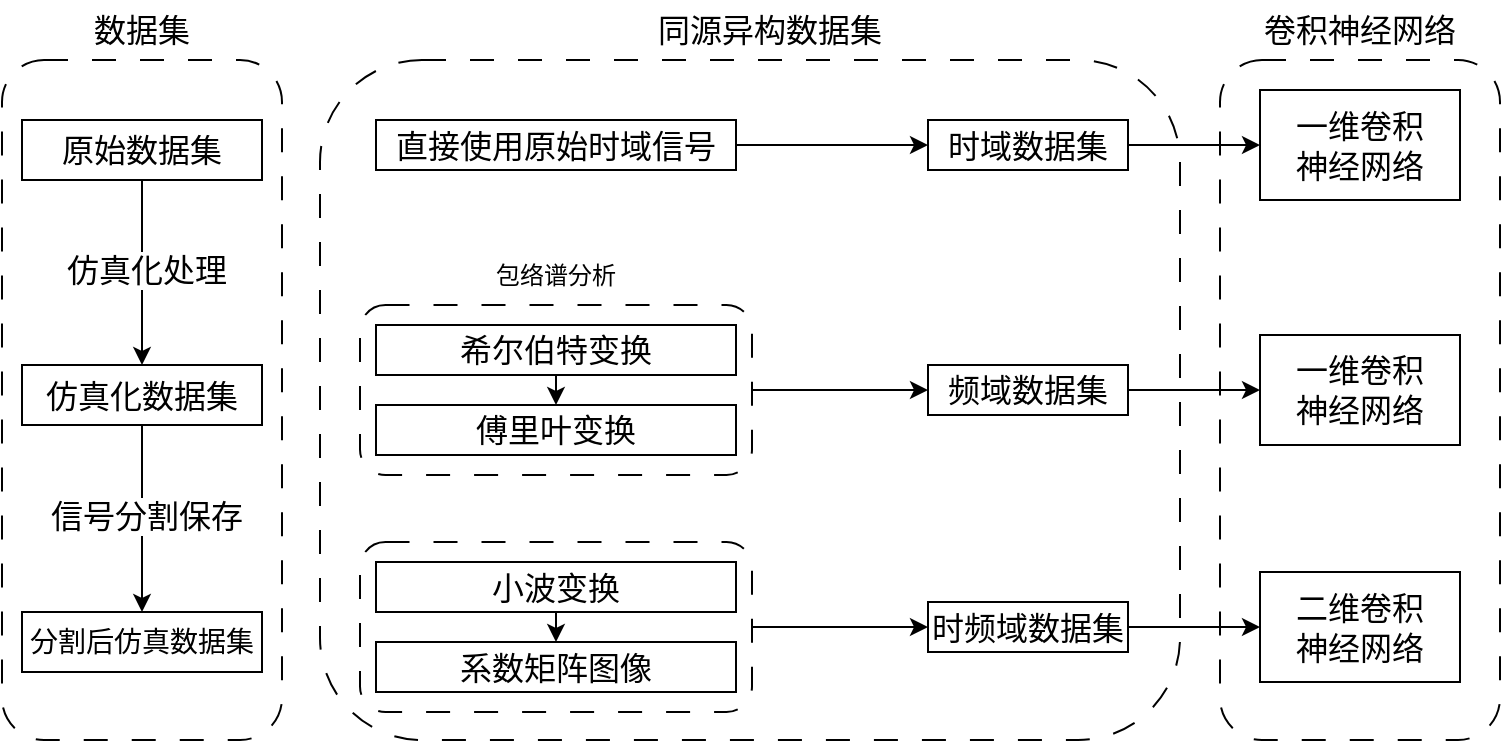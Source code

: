 <mxfile version="27.1.3">
  <diagram name="第 1 页" id="1fiDwTHrNMZpix3zNA36">
    <mxGraphModel dx="1158" dy="783" grid="1" gridSize="10" guides="1" tooltips="1" connect="1" arrows="1" fold="1" page="1" pageScale="1" pageWidth="827" pageHeight="1169" math="0" shadow="0">
      <root>
        <mxCell id="0" />
        <mxCell id="1" parent="0" />
        <mxCell id="QYo9lDrNAoCQKma_m_w6-10" value="" style="rounded=1;whiteSpace=wrap;html=1;fillColor=none;dashed=1;dashPattern=12 12;" vertex="1" parent="1">
          <mxGeometry x="200" y="250" width="430" height="340" as="geometry" />
        </mxCell>
        <mxCell id="QYo9lDrNAoCQKma_m_w6-1" value="" style="rounded=1;whiteSpace=wrap;html=1;fillColor=none;dashed=1;dashPattern=12 12;fontSize=16;" vertex="1" parent="1">
          <mxGeometry x="41" y="250" width="140" height="340" as="geometry" />
        </mxCell>
        <mxCell id="QYo9lDrNAoCQKma_m_w6-2" value="数据集" style="text;html=1;align=center;verticalAlign=middle;whiteSpace=wrap;rounded=0;fontSize=16;" vertex="1" parent="1">
          <mxGeometry x="81" y="220" width="60" height="30" as="geometry" />
        </mxCell>
        <mxCell id="QYo9lDrNAoCQKma_m_w6-7" style="edgeStyle=orthogonalEdgeStyle;rounded=0;orthogonalLoop=1;jettySize=auto;html=1;exitX=0.5;exitY=1;exitDx=0;exitDy=0;entryX=0.5;entryY=0;entryDx=0;entryDy=0;fontSize=16;" edge="1" parent="1" source="QYo9lDrNAoCQKma_m_w6-3" target="QYo9lDrNAoCQKma_m_w6-5">
          <mxGeometry relative="1" as="geometry" />
        </mxCell>
        <mxCell id="QYo9lDrNAoCQKma_m_w6-8" value="仿真化处理" style="edgeLabel;html=1;align=center;verticalAlign=middle;resizable=0;points=[];fontSize=16;" vertex="1" connectable="0" parent="QYo9lDrNAoCQKma_m_w6-7">
          <mxGeometry x="-0.025" y="2" relative="1" as="geometry">
            <mxPoint as="offset" />
          </mxGeometry>
        </mxCell>
        <mxCell id="QYo9lDrNAoCQKma_m_w6-3" value="原始数据集" style="rounded=0;whiteSpace=wrap;html=1;fontSize=16;" vertex="1" parent="1">
          <mxGeometry x="51" y="280" width="120" height="30" as="geometry" />
        </mxCell>
        <mxCell id="QYo9lDrNAoCQKma_m_w6-5" value="仿真化数据集" style="rounded=0;whiteSpace=wrap;html=1;fontSize=16;" vertex="1" parent="1">
          <mxGeometry x="51" y="402.5" width="120" height="30" as="geometry" />
        </mxCell>
        <mxCell id="QYo9lDrNAoCQKma_m_w6-11" value="同源异构数据集" style="text;html=1;align=center;verticalAlign=middle;whiteSpace=wrap;rounded=0;fontSize=16;" vertex="1" parent="1">
          <mxGeometry x="295" y="220" width="260" height="30" as="geometry" />
        </mxCell>
        <mxCell id="QYo9lDrNAoCQKma_m_w6-37" style="edgeStyle=orthogonalEdgeStyle;rounded=0;orthogonalLoop=1;jettySize=auto;html=1;exitX=1;exitY=0.5;exitDx=0;exitDy=0;entryX=0;entryY=0.5;entryDx=0;entryDy=0;" edge="1" parent="1" source="QYo9lDrNAoCQKma_m_w6-14" target="QYo9lDrNAoCQKma_m_w6-22">
          <mxGeometry relative="1" as="geometry" />
        </mxCell>
        <mxCell id="QYo9lDrNAoCQKma_m_w6-14" value="直接使用原始时域信号" style="rounded=0;whiteSpace=wrap;html=1;fontSize=16;" vertex="1" parent="1">
          <mxGeometry x="228" y="280" width="180" height="25" as="geometry" />
        </mxCell>
        <mxCell id="QYo9lDrNAoCQKma_m_w6-15" style="edgeStyle=orthogonalEdgeStyle;rounded=0;orthogonalLoop=1;jettySize=auto;html=1;exitX=0.5;exitY=1;exitDx=0;exitDy=0;fontSize=16;" edge="1" parent="1" source="QYo9lDrNAoCQKma_m_w6-5" target="QYo9lDrNAoCQKma_m_w6-5">
          <mxGeometry relative="1" as="geometry" />
        </mxCell>
        <mxCell id="QYo9lDrNAoCQKma_m_w6-18" style="edgeStyle=orthogonalEdgeStyle;rounded=0;orthogonalLoop=1;jettySize=auto;html=1;exitX=0.5;exitY=1;exitDx=0;exitDy=0;entryX=0.5;entryY=0;entryDx=0;entryDy=0;fontSize=16;" edge="1" parent="1" target="QYo9lDrNAoCQKma_m_w6-20" source="QYo9lDrNAoCQKma_m_w6-5">
          <mxGeometry relative="1" as="geometry">
            <mxPoint x="111" y="415" as="sourcePoint" />
          </mxGeometry>
        </mxCell>
        <mxCell id="QYo9lDrNAoCQKma_m_w6-19" value="信号分割保存" style="edgeLabel;html=1;align=center;verticalAlign=middle;resizable=0;points=[];fontSize=16;" vertex="1" connectable="0" parent="QYo9lDrNAoCQKma_m_w6-18">
          <mxGeometry x="-0.025" y="2" relative="1" as="geometry">
            <mxPoint as="offset" />
          </mxGeometry>
        </mxCell>
        <mxCell id="QYo9lDrNAoCQKma_m_w6-20" value="分割后仿真数据集" style="rounded=0;whiteSpace=wrap;html=1;fontSize=14;" vertex="1" parent="1">
          <mxGeometry x="51" y="526" width="120" height="30" as="geometry" />
        </mxCell>
        <mxCell id="QYo9lDrNAoCQKma_m_w6-47" style="edgeStyle=orthogonalEdgeStyle;rounded=0;orthogonalLoop=1;jettySize=auto;html=1;exitX=1;exitY=0.5;exitDx=0;exitDy=0;entryX=0;entryY=0.5;entryDx=0;entryDy=0;" edge="1" parent="1" source="QYo9lDrNAoCQKma_m_w6-22" target="QYo9lDrNAoCQKma_m_w6-40">
          <mxGeometry relative="1" as="geometry" />
        </mxCell>
        <mxCell id="QYo9lDrNAoCQKma_m_w6-22" value="时域数据集" style="rounded=0;whiteSpace=wrap;html=1;fontSize=16;" vertex="1" parent="1">
          <mxGeometry x="504" y="280" width="100" height="25" as="geometry" />
        </mxCell>
        <mxCell id="QYo9lDrNAoCQKma_m_w6-34" style="edgeStyle=orthogonalEdgeStyle;rounded=0;orthogonalLoop=1;jettySize=auto;html=1;exitX=1;exitY=0.5;exitDx=0;exitDy=0;entryX=0;entryY=0.5;entryDx=0;entryDy=0;" edge="1" parent="1" source="QYo9lDrNAoCQKma_m_w6-23" target="QYo9lDrNAoCQKma_m_w6-26">
          <mxGeometry relative="1" as="geometry" />
        </mxCell>
        <mxCell id="QYo9lDrNAoCQKma_m_w6-23" value="" style="rounded=1;whiteSpace=wrap;html=1;fillColor=none;dashed=1;dashPattern=12 12;" vertex="1" parent="1">
          <mxGeometry x="220" y="372.5" width="196" height="85" as="geometry" />
        </mxCell>
        <mxCell id="QYo9lDrNAoCQKma_m_w6-31" style="edgeStyle=orthogonalEdgeStyle;rounded=0;orthogonalLoop=1;jettySize=auto;html=1;exitX=0.5;exitY=1;exitDx=0;exitDy=0;entryX=0.5;entryY=0;entryDx=0;entryDy=0;" edge="1" parent="1" source="QYo9lDrNAoCQKma_m_w6-24" target="QYo9lDrNAoCQKma_m_w6-25">
          <mxGeometry relative="1" as="geometry" />
        </mxCell>
        <mxCell id="QYo9lDrNAoCQKma_m_w6-24" value="希尔伯特变换" style="rounded=0;whiteSpace=wrap;html=1;fontSize=16;" vertex="1" parent="1">
          <mxGeometry x="228" y="382.5" width="180" height="25" as="geometry" />
        </mxCell>
        <mxCell id="QYo9lDrNAoCQKma_m_w6-25" value="傅里叶变换" style="rounded=0;whiteSpace=wrap;html=1;fontSize=16;" vertex="1" parent="1">
          <mxGeometry x="228" y="422.5" width="180" height="25" as="geometry" />
        </mxCell>
        <mxCell id="QYo9lDrNAoCQKma_m_w6-46" style="edgeStyle=orthogonalEdgeStyle;rounded=0;orthogonalLoop=1;jettySize=auto;html=1;exitX=1;exitY=0.5;exitDx=0;exitDy=0;entryX=0;entryY=0.5;entryDx=0;entryDy=0;" edge="1" parent="1" source="QYo9lDrNAoCQKma_m_w6-26" target="QYo9lDrNAoCQKma_m_w6-43">
          <mxGeometry relative="1" as="geometry" />
        </mxCell>
        <mxCell id="QYo9lDrNAoCQKma_m_w6-26" value="频域数据集" style="rounded=0;whiteSpace=wrap;html=1;fontSize=16;" vertex="1" parent="1">
          <mxGeometry x="504" y="402.5" width="100" height="25" as="geometry" />
        </mxCell>
        <mxCell id="QYo9lDrNAoCQKma_m_w6-36" style="edgeStyle=orthogonalEdgeStyle;rounded=0;orthogonalLoop=1;jettySize=auto;html=1;exitX=1;exitY=0.5;exitDx=0;exitDy=0;" edge="1" parent="1" source="QYo9lDrNAoCQKma_m_w6-28" target="QYo9lDrNAoCQKma_m_w6-35">
          <mxGeometry relative="1" as="geometry" />
        </mxCell>
        <mxCell id="QYo9lDrNAoCQKma_m_w6-28" value="" style="rounded=1;whiteSpace=wrap;html=1;fillColor=none;dashed=1;dashPattern=12 12;" vertex="1" parent="1">
          <mxGeometry x="220" y="491" width="196" height="85" as="geometry" />
        </mxCell>
        <mxCell id="QYo9lDrNAoCQKma_m_w6-33" style="edgeStyle=orthogonalEdgeStyle;rounded=0;orthogonalLoop=1;jettySize=auto;html=1;exitX=0.5;exitY=1;exitDx=0;exitDy=0;entryX=0.5;entryY=0;entryDx=0;entryDy=0;" edge="1" parent="1" source="QYo9lDrNAoCQKma_m_w6-29" target="QYo9lDrNAoCQKma_m_w6-30">
          <mxGeometry relative="1" as="geometry" />
        </mxCell>
        <mxCell id="QYo9lDrNAoCQKma_m_w6-29" value="小波变换" style="rounded=0;whiteSpace=wrap;html=1;fontSize=16;" vertex="1" parent="1">
          <mxGeometry x="228" y="501" width="180" height="25" as="geometry" />
        </mxCell>
        <mxCell id="QYo9lDrNAoCQKma_m_w6-30" value="系数矩阵图像" style="rounded=0;whiteSpace=wrap;html=1;fontSize=16;" vertex="1" parent="1">
          <mxGeometry x="228" y="541" width="180" height="25" as="geometry" />
        </mxCell>
        <mxCell id="QYo9lDrNAoCQKma_m_w6-45" style="edgeStyle=orthogonalEdgeStyle;rounded=0;orthogonalLoop=1;jettySize=auto;html=1;exitX=1;exitY=0.5;exitDx=0;exitDy=0;entryX=0;entryY=0.5;entryDx=0;entryDy=0;" edge="1" parent="1" source="QYo9lDrNAoCQKma_m_w6-35" target="QYo9lDrNAoCQKma_m_w6-44">
          <mxGeometry relative="1" as="geometry" />
        </mxCell>
        <mxCell id="QYo9lDrNAoCQKma_m_w6-35" value="时频域数据集" style="rounded=0;whiteSpace=wrap;html=1;fontSize=16;" vertex="1" parent="1">
          <mxGeometry x="504" y="521" width="100" height="25" as="geometry" />
        </mxCell>
        <mxCell id="QYo9lDrNAoCQKma_m_w6-38" value="" style="rounded=1;whiteSpace=wrap;html=1;fillColor=none;dashed=1;dashPattern=12 12;fontSize=16;" vertex="1" parent="1">
          <mxGeometry x="650" y="250" width="140" height="340" as="geometry" />
        </mxCell>
        <mxCell id="QYo9lDrNAoCQKma_m_w6-39" value="卷积神经网络" style="text;html=1;align=center;verticalAlign=middle;whiteSpace=wrap;rounded=0;fontSize=16;" vertex="1" parent="1">
          <mxGeometry x="660" y="220" width="120" height="30" as="geometry" />
        </mxCell>
        <mxCell id="QYo9lDrNAoCQKma_m_w6-40" value="一维卷积&lt;div&gt;神经网络&lt;/div&gt;" style="rounded=0;whiteSpace=wrap;html=1;fontSize=16;" vertex="1" parent="1">
          <mxGeometry x="670" y="265" width="100" height="55" as="geometry" />
        </mxCell>
        <mxCell id="QYo9lDrNAoCQKma_m_w6-43" value="一维卷积&lt;div&gt;神经网络&lt;/div&gt;" style="rounded=0;whiteSpace=wrap;html=1;fontSize=16;" vertex="1" parent="1">
          <mxGeometry x="670" y="387.5" width="100" height="55" as="geometry" />
        </mxCell>
        <mxCell id="QYo9lDrNAoCQKma_m_w6-44" value="二维卷积&lt;div&gt;神经网络&lt;/div&gt;" style="rounded=0;whiteSpace=wrap;html=1;fontSize=16;" vertex="1" parent="1">
          <mxGeometry x="670" y="506" width="100" height="55" as="geometry" />
        </mxCell>
        <mxCell id="QYo9lDrNAoCQKma_m_w6-49" value="包络谱分析" style="text;html=1;align=center;verticalAlign=middle;whiteSpace=wrap;rounded=0;" vertex="1" parent="1">
          <mxGeometry x="238" y="342.5" width="160" height="30" as="geometry" />
        </mxCell>
      </root>
    </mxGraphModel>
  </diagram>
</mxfile>
